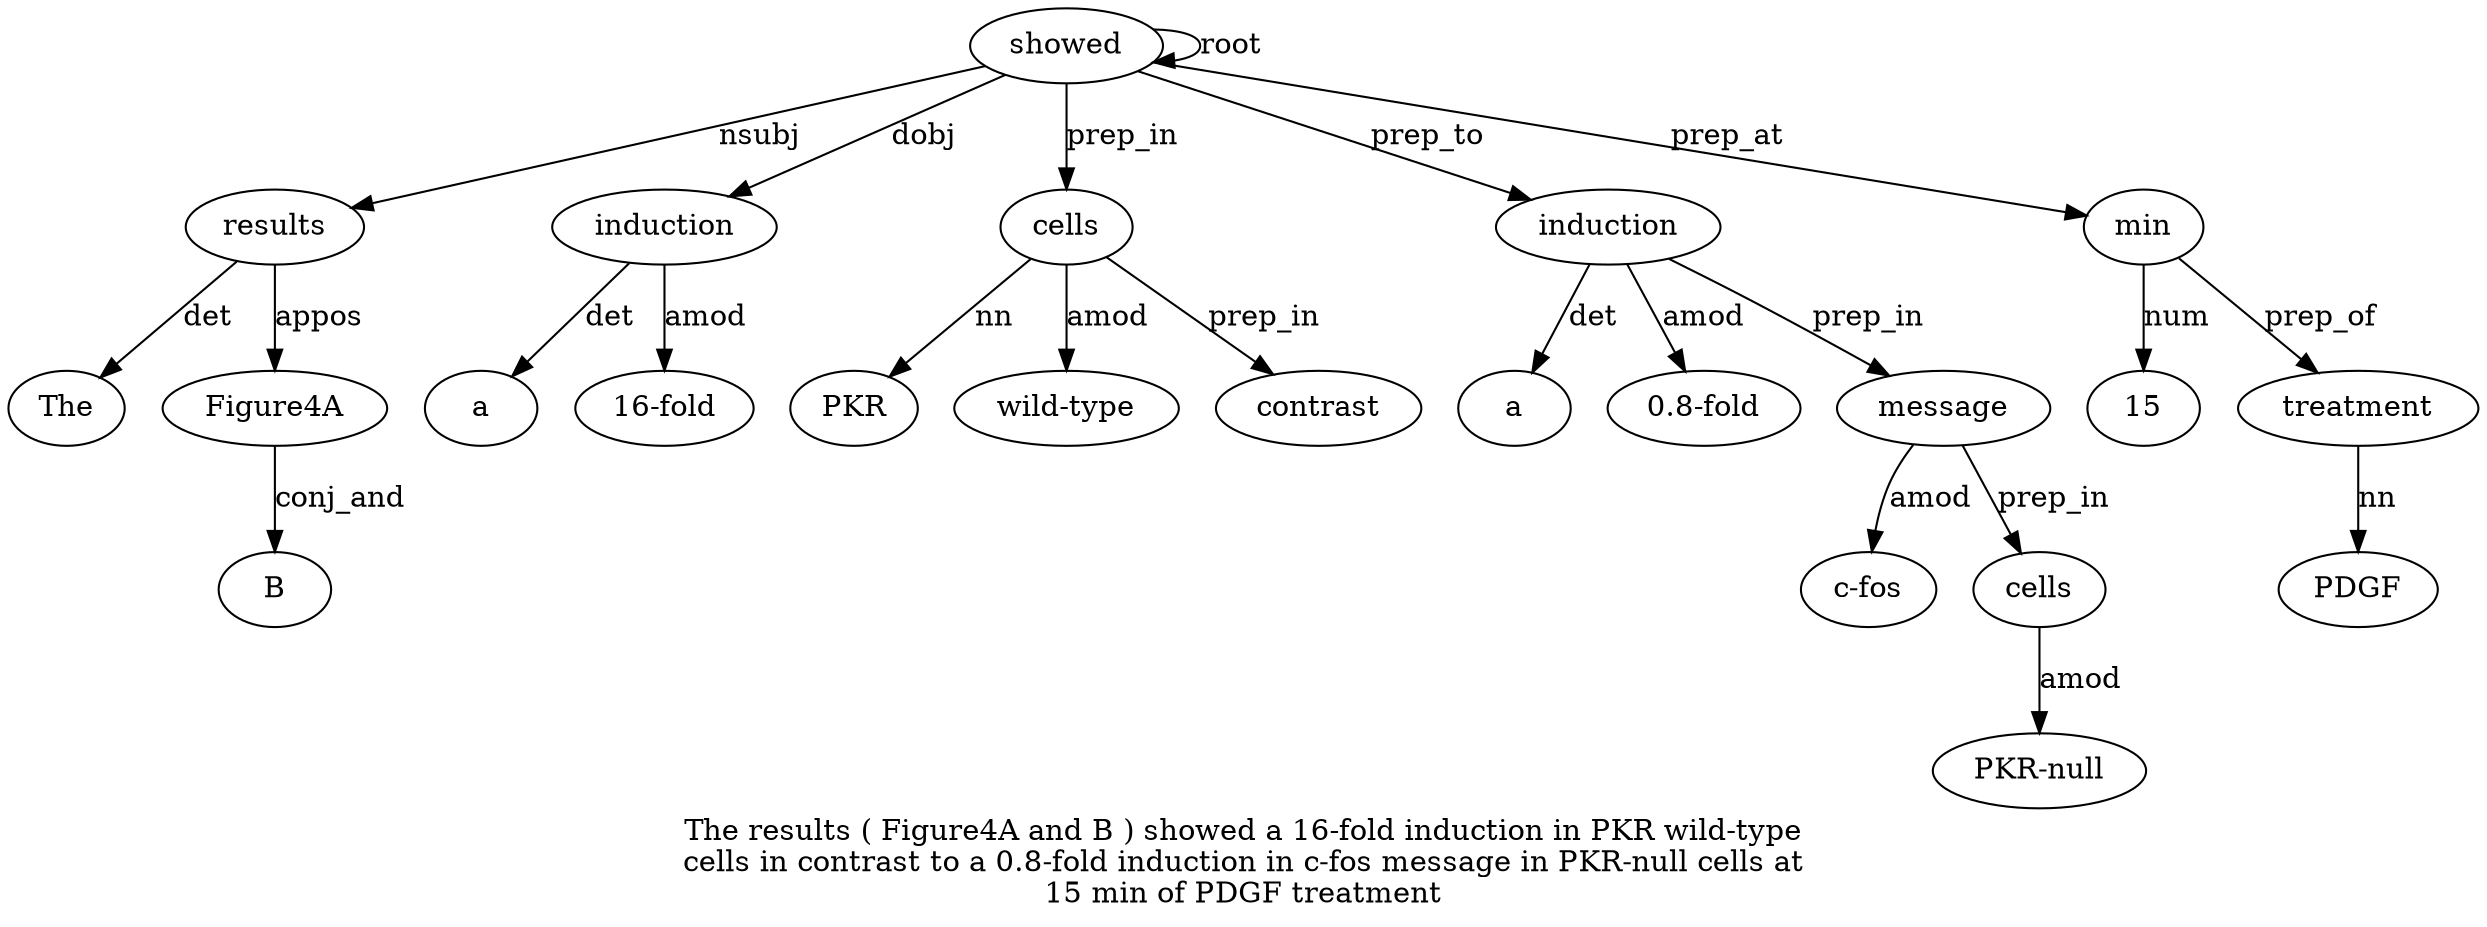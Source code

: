 digraph "The results ( Figure4A and B ) showed a 16-fold induction in PKR wild-type cells in contrast to a 0.8-fold induction in c-fos message in PKR-null cells at 15 min of PDGF treatment" {
label="The results ( Figure4A and B ) showed a 16-fold induction in PKR wild-type
cells in contrast to a 0.8-fold induction in c-fos message in PKR-null cells at
15 min of PDGF treatment";
results2 [style=filled, fillcolor=white, label=results];
The1 [style=filled, fillcolor=white, label=The];
results2 -> The1  [label=det];
showed8 [style=filled, fillcolor=white, label=showed];
showed8 -> results2  [label=nsubj];
Figure4A [style=filled, fillcolor=white, label=Figure4A];
results2 -> Figure4A  [label=appos];
B6 [style=filled, fillcolor=white, label=B];
Figure4A -> B6  [label=conj_and];
showed8 -> showed8  [label=root];
induction11 [style=filled, fillcolor=white, label=induction];
a9 [style=filled, fillcolor=white, label=a];
induction11 -> a9  [label=det];
"16-fold0" [style=filled, fillcolor=white, label="16-fold"];
induction11 -> "16-fold0"  [label=amod];
showed8 -> induction11  [label=dobj];
cells15 [style=filled, fillcolor=white, label=cells];
PKR13 [style=filled, fillcolor=white, label=PKR];
cells15 -> PKR13  [label=nn];
"wild-type14" [style=filled, fillcolor=white, label="wild-type"];
cells15 -> "wild-type14"  [label=amod];
showed8 -> cells15  [label=prep_in];
contrast17 [style=filled, fillcolor=white, label=contrast];
cells15 -> contrast17  [label=prep_in];
induction21 [style=filled, fillcolor=white, label=induction];
a19 [style=filled, fillcolor=white, label=a];
induction21 -> a19  [label=det];
"0.8-fold2" [style=filled, fillcolor=white, label="0.8-fold"];
induction21 -> "0.8-fold2"  [label=amod];
showed8 -> induction21  [label=prep_to];
message24 [style=filled, fillcolor=white, label=message];
"c-fos23" [style=filled, fillcolor=white, label="c-fos"];
message24 -> "c-fos23"  [label=amod];
induction21 -> message24  [label=prep_in];
cells27 [style=filled, fillcolor=white, label=cells];
"PKR-null26" [style=filled, fillcolor=white, label="PKR-null"];
cells27 -> "PKR-null26"  [label=amod];
message24 -> cells27  [label=prep_in];
min30 [style=filled, fillcolor=white, label=min];
1529 [style=filled, fillcolor=white, label=15];
min30 -> 1529  [label=num];
showed8 -> min30  [label=prep_at];
treatment33 [style=filled, fillcolor=white, label=treatment];
PDGF32 [style=filled, fillcolor=white, label=PDGF];
treatment33 -> PDGF32  [label=nn];
min30 -> treatment33  [label=prep_of];
}
